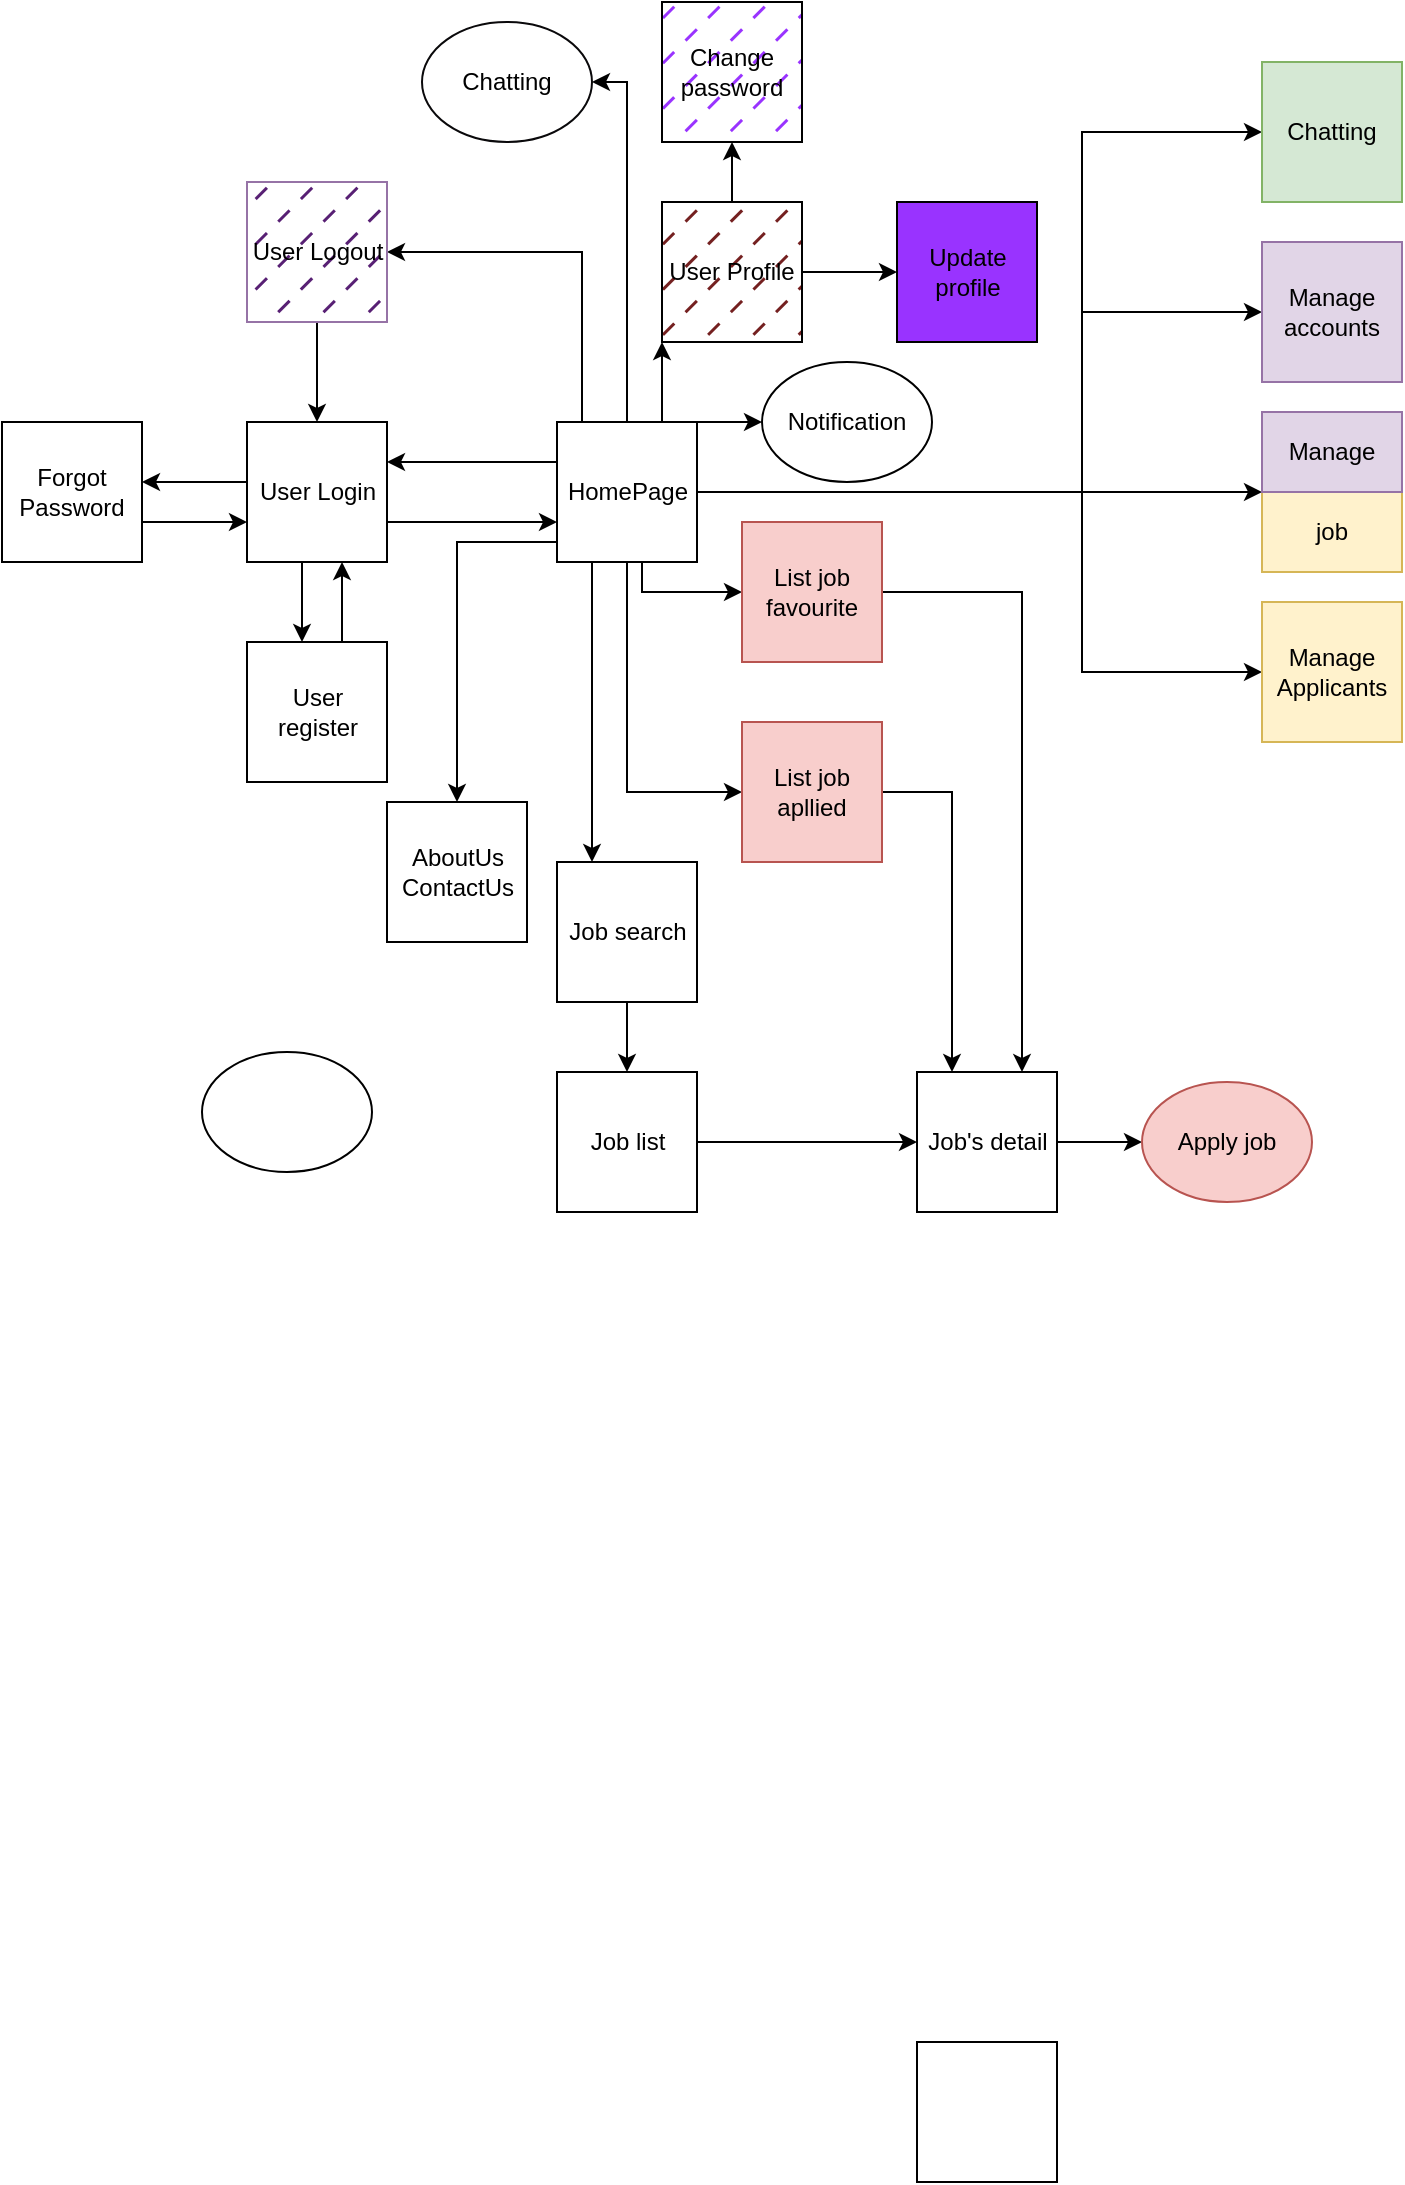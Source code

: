 <mxfile version="22.1.21" type="github">
  <diagram name="Trang-1" id="DwMynhKnTojVxTFCjsAo">
    <mxGraphModel dx="1101" dy="1813" grid="1" gridSize="10" guides="1" tooltips="1" connect="1" arrows="1" fold="1" page="1" pageScale="1" pageWidth="827" pageHeight="1169" math="0" shadow="0">
      <root>
        <mxCell id="0" />
        <mxCell id="1" parent="0" />
        <mxCell id="rk8uSaijc1zRN3GsCyd2-28" style="edgeStyle=orthogonalEdgeStyle;rounded=0;orthogonalLoop=1;jettySize=auto;html=1;entryX=1;entryY=0.5;entryDx=0;entryDy=0;" edge="1" parent="1" source="rk8uSaijc1zRN3GsCyd2-1" target="rk8uSaijc1zRN3GsCyd2-21">
          <mxGeometry relative="1" as="geometry">
            <Array as="points">
              <mxPoint x="360" y="115" />
            </Array>
          </mxGeometry>
        </mxCell>
        <mxCell id="rk8uSaijc1zRN3GsCyd2-42" style="edgeStyle=orthogonalEdgeStyle;rounded=0;orthogonalLoop=1;jettySize=auto;html=1;entryX=0;entryY=1;entryDx=0;entryDy=0;" edge="1" parent="1" source="rk8uSaijc1zRN3GsCyd2-1" target="rk8uSaijc1zRN3GsCyd2-10">
          <mxGeometry relative="1" as="geometry">
            <Array as="points">
              <mxPoint x="400" y="190" />
              <mxPoint x="400" y="190" />
            </Array>
          </mxGeometry>
        </mxCell>
        <mxCell id="rk8uSaijc1zRN3GsCyd2-47" style="edgeStyle=orthogonalEdgeStyle;rounded=0;orthogonalLoop=1;jettySize=auto;html=1;entryX=0.5;entryY=0;entryDx=0;entryDy=0;" edge="1" parent="1" source="rk8uSaijc1zRN3GsCyd2-1" target="rk8uSaijc1zRN3GsCyd2-3">
          <mxGeometry relative="1" as="geometry">
            <Array as="points">
              <mxPoint x="297" y="260" />
            </Array>
          </mxGeometry>
        </mxCell>
        <mxCell id="rk8uSaijc1zRN3GsCyd2-59" style="edgeStyle=orthogonalEdgeStyle;rounded=0;orthogonalLoop=1;jettySize=auto;html=1;entryX=0;entryY=0.5;entryDx=0;entryDy=0;" edge="1" parent="1" source="rk8uSaijc1zRN3GsCyd2-1" target="rk8uSaijc1zRN3GsCyd2-18">
          <mxGeometry relative="1" as="geometry">
            <Array as="points">
              <mxPoint x="610" y="235" />
              <mxPoint x="610" y="145" />
            </Array>
          </mxGeometry>
        </mxCell>
        <mxCell id="rk8uSaijc1zRN3GsCyd2-60" style="edgeStyle=orthogonalEdgeStyle;rounded=0;orthogonalLoop=1;jettySize=auto;html=1;entryX=0;entryY=0.5;entryDx=0;entryDy=0;" edge="1" parent="1" source="rk8uSaijc1zRN3GsCyd2-1" target="rk8uSaijc1zRN3GsCyd2-12">
          <mxGeometry relative="1" as="geometry">
            <mxPoint x="610" y="320" as="targetPoint" />
            <Array as="points">
              <mxPoint x="610" y="235" />
              <mxPoint x="610" y="325" />
            </Array>
          </mxGeometry>
        </mxCell>
        <mxCell id="rk8uSaijc1zRN3GsCyd2-61" style="edgeStyle=orthogonalEdgeStyle;rounded=0;orthogonalLoop=1;jettySize=auto;html=1;entryX=1;entryY=0.5;entryDx=0;entryDy=0;" edge="1" parent="1" source="rk8uSaijc1zRN3GsCyd2-1" target="rk8uSaijc1zRN3GsCyd2-22">
          <mxGeometry relative="1" as="geometry">
            <Array as="points">
              <mxPoint x="383" y="30" />
            </Array>
          </mxGeometry>
        </mxCell>
        <mxCell id="rk8uSaijc1zRN3GsCyd2-62" style="edgeStyle=orthogonalEdgeStyle;rounded=0;orthogonalLoop=1;jettySize=auto;html=1;entryX=0.25;entryY=0;entryDx=0;entryDy=0;" edge="1" parent="1" source="rk8uSaijc1zRN3GsCyd2-1" target="rk8uSaijc1zRN3GsCyd2-5">
          <mxGeometry relative="1" as="geometry">
            <Array as="points">
              <mxPoint x="365" y="290" />
              <mxPoint x="365" y="290" />
            </Array>
          </mxGeometry>
        </mxCell>
        <mxCell id="rk8uSaijc1zRN3GsCyd2-63" style="edgeStyle=orthogonalEdgeStyle;rounded=0;orthogonalLoop=1;jettySize=auto;html=1;entryX=0;entryY=0.5;entryDx=0;entryDy=0;" edge="1" parent="1" source="rk8uSaijc1zRN3GsCyd2-1" target="rk8uSaijc1zRN3GsCyd2-16">
          <mxGeometry relative="1" as="geometry">
            <Array as="points">
              <mxPoint x="390" y="285" />
            </Array>
          </mxGeometry>
        </mxCell>
        <mxCell id="rk8uSaijc1zRN3GsCyd2-64" style="edgeStyle=orthogonalEdgeStyle;rounded=0;orthogonalLoop=1;jettySize=auto;html=1;entryX=0;entryY=0.5;entryDx=0;entryDy=0;" edge="1" parent="1" source="rk8uSaijc1zRN3GsCyd2-1" target="rk8uSaijc1zRN3GsCyd2-17">
          <mxGeometry relative="1" as="geometry">
            <Array as="points">
              <mxPoint x="383" y="385" />
            </Array>
          </mxGeometry>
        </mxCell>
        <mxCell id="rk8uSaijc1zRN3GsCyd2-67" style="edgeStyle=orthogonalEdgeStyle;rounded=0;orthogonalLoop=1;jettySize=auto;html=1;" edge="1" parent="1" source="rk8uSaijc1zRN3GsCyd2-1" target="rk8uSaijc1zRN3GsCyd2-25">
          <mxGeometry relative="1" as="geometry">
            <Array as="points">
              <mxPoint x="430" y="200" />
              <mxPoint x="430" y="200" />
            </Array>
          </mxGeometry>
        </mxCell>
        <mxCell id="rk8uSaijc1zRN3GsCyd2-69" style="edgeStyle=orthogonalEdgeStyle;rounded=0;orthogonalLoop=1;jettySize=auto;html=1;entryX=0;entryY=0.5;entryDx=0;entryDy=0;" edge="1" parent="1" source="rk8uSaijc1zRN3GsCyd2-1" target="rk8uSaijc1zRN3GsCyd2-19">
          <mxGeometry relative="1" as="geometry">
            <Array as="points">
              <mxPoint x="610" y="235" />
              <mxPoint x="610" y="55" />
            </Array>
          </mxGeometry>
        </mxCell>
        <mxCell id="rk8uSaijc1zRN3GsCyd2-78" style="edgeStyle=orthogonalEdgeStyle;rounded=0;orthogonalLoop=1;jettySize=auto;html=1;" edge="1" parent="1" source="rk8uSaijc1zRN3GsCyd2-1">
          <mxGeometry relative="1" as="geometry">
            <mxPoint x="700" y="235" as="targetPoint" />
          </mxGeometry>
        </mxCell>
        <mxCell id="rk8uSaijc1zRN3GsCyd2-79" value="" style="edgeStyle=orthogonalEdgeStyle;rounded=0;orthogonalLoop=1;jettySize=auto;html=1;" edge="1" parent="1" source="rk8uSaijc1zRN3GsCyd2-1" target="rk8uSaijc1zRN3GsCyd2-13">
          <mxGeometry relative="1" as="geometry">
            <Array as="points">
              <mxPoint x="310" y="220" />
              <mxPoint x="310" y="220" />
            </Array>
          </mxGeometry>
        </mxCell>
        <mxCell id="rk8uSaijc1zRN3GsCyd2-1" value="HomePage" style="whiteSpace=wrap;html=1;aspect=fixed;" vertex="1" parent="1">
          <mxGeometry x="347.5" y="200" width="70" height="70" as="geometry" />
        </mxCell>
        <mxCell id="rk8uSaijc1zRN3GsCyd2-3" value="AboutUs&lt;br&gt;ContactUs" style="whiteSpace=wrap;html=1;aspect=fixed;" vertex="1" parent="1">
          <mxGeometry x="262.5" y="390" width="70" height="70" as="geometry" />
        </mxCell>
        <mxCell id="rk8uSaijc1zRN3GsCyd2-84" value="" style="edgeStyle=orthogonalEdgeStyle;rounded=0;orthogonalLoop=1;jettySize=auto;html=1;" edge="1" parent="1" source="rk8uSaijc1zRN3GsCyd2-4" target="rk8uSaijc1zRN3GsCyd2-13">
          <mxGeometry relative="1" as="geometry">
            <Array as="points">
              <mxPoint x="240" y="290" />
              <mxPoint x="240" y="290" />
            </Array>
          </mxGeometry>
        </mxCell>
        <mxCell id="rk8uSaijc1zRN3GsCyd2-4" value="User register" style="whiteSpace=wrap;html=1;aspect=fixed;" vertex="1" parent="1">
          <mxGeometry x="192.5" y="310" width="70" height="70" as="geometry" />
        </mxCell>
        <mxCell id="rk8uSaijc1zRN3GsCyd2-49" style="edgeStyle=orthogonalEdgeStyle;rounded=0;orthogonalLoop=1;jettySize=auto;html=1;entryX=0.5;entryY=0;entryDx=0;entryDy=0;" edge="1" parent="1" source="rk8uSaijc1zRN3GsCyd2-5" target="rk8uSaijc1zRN3GsCyd2-26">
          <mxGeometry relative="1" as="geometry" />
        </mxCell>
        <mxCell id="rk8uSaijc1zRN3GsCyd2-5" value="Job search" style="whiteSpace=wrap;html=1;aspect=fixed;" vertex="1" parent="1">
          <mxGeometry x="347.5" y="420" width="70" height="70" as="geometry" />
        </mxCell>
        <mxCell id="rk8uSaijc1zRN3GsCyd2-54" value="" style="edgeStyle=orthogonalEdgeStyle;rounded=0;orthogonalLoop=1;jettySize=auto;html=1;" edge="1" parent="1" source="rk8uSaijc1zRN3GsCyd2-6" target="rk8uSaijc1zRN3GsCyd2-24">
          <mxGeometry relative="1" as="geometry" />
        </mxCell>
        <mxCell id="rk8uSaijc1zRN3GsCyd2-6" value="Job&#39;s detail" style="whiteSpace=wrap;html=1;aspect=fixed;" vertex="1" parent="1">
          <mxGeometry x="527.5" y="525" width="70" height="70" as="geometry" />
        </mxCell>
        <mxCell id="rk8uSaijc1zRN3GsCyd2-8" value="" style="whiteSpace=wrap;html=1;aspect=fixed;" vertex="1" parent="1">
          <mxGeometry x="527.5" y="1010" width="70" height="70" as="geometry" />
        </mxCell>
        <mxCell id="rk8uSaijc1zRN3GsCyd2-9" value="Update profile" style="whiteSpace=wrap;html=1;aspect=fixed;fillColor=#9933FF;" vertex="1" parent="1">
          <mxGeometry x="517.5" y="90" width="70" height="70" as="geometry" />
        </mxCell>
        <mxCell id="rk8uSaijc1zRN3GsCyd2-43" style="edgeStyle=orthogonalEdgeStyle;rounded=0;orthogonalLoop=1;jettySize=auto;html=1;entryX=0;entryY=0.5;entryDx=0;entryDy=0;" edge="1" parent="1" source="rk8uSaijc1zRN3GsCyd2-10" target="rk8uSaijc1zRN3GsCyd2-9">
          <mxGeometry relative="1" as="geometry" />
        </mxCell>
        <mxCell id="rk8uSaijc1zRN3GsCyd2-44" value="" style="edgeStyle=orthogonalEdgeStyle;rounded=0;orthogonalLoop=1;jettySize=auto;html=1;" edge="1" parent="1" source="rk8uSaijc1zRN3GsCyd2-10" target="rk8uSaijc1zRN3GsCyd2-15">
          <mxGeometry relative="1" as="geometry" />
        </mxCell>
        <mxCell id="rk8uSaijc1zRN3GsCyd2-10" value="User Profile" style="whiteSpace=wrap;html=1;aspect=fixed;fillColor=#742020;fillStyle=dashed;" vertex="1" parent="1">
          <mxGeometry x="400" y="90" width="70" height="70" as="geometry" />
        </mxCell>
        <mxCell id="rk8uSaijc1zRN3GsCyd2-12" value="Manage Applicants" style="whiteSpace=wrap;html=1;aspect=fixed;fillColor=#fff2cc;strokeColor=#d6b656;" vertex="1" parent="1">
          <mxGeometry x="700" y="290" width="70" height="70" as="geometry" />
        </mxCell>
        <mxCell id="rk8uSaijc1zRN3GsCyd2-40" value="" style="edgeStyle=orthogonalEdgeStyle;rounded=0;orthogonalLoop=1;jettySize=auto;html=1;" edge="1" parent="1" source="rk8uSaijc1zRN3GsCyd2-13" target="rk8uSaijc1zRN3GsCyd2-14">
          <mxGeometry relative="1" as="geometry">
            <Array as="points">
              <mxPoint x="170" y="230" />
              <mxPoint x="170" y="230" />
            </Array>
          </mxGeometry>
        </mxCell>
        <mxCell id="rk8uSaijc1zRN3GsCyd2-80" value="" style="edgeStyle=orthogonalEdgeStyle;rounded=0;orthogonalLoop=1;jettySize=auto;html=1;" edge="1" parent="1" source="rk8uSaijc1zRN3GsCyd2-13" target="rk8uSaijc1zRN3GsCyd2-1">
          <mxGeometry relative="1" as="geometry">
            <Array as="points">
              <mxPoint x="310" y="250" />
              <mxPoint x="310" y="250" />
            </Array>
          </mxGeometry>
        </mxCell>
        <mxCell id="rk8uSaijc1zRN3GsCyd2-83" value="" style="edgeStyle=orthogonalEdgeStyle;rounded=0;orthogonalLoop=1;jettySize=auto;html=1;" edge="1" parent="1" source="rk8uSaijc1zRN3GsCyd2-13" target="rk8uSaijc1zRN3GsCyd2-4">
          <mxGeometry relative="1" as="geometry">
            <Array as="points">
              <mxPoint x="220" y="290" />
              <mxPoint x="220" y="290" />
            </Array>
          </mxGeometry>
        </mxCell>
        <mxCell id="rk8uSaijc1zRN3GsCyd2-13" value="User Login" style="whiteSpace=wrap;html=1;aspect=fixed;" vertex="1" parent="1">
          <mxGeometry x="192.5" y="200" width="70" height="70" as="geometry" />
        </mxCell>
        <mxCell id="rk8uSaijc1zRN3GsCyd2-85" value="" style="edgeStyle=orthogonalEdgeStyle;rounded=0;orthogonalLoop=1;jettySize=auto;html=1;" edge="1" parent="1" source="rk8uSaijc1zRN3GsCyd2-14" target="rk8uSaijc1zRN3GsCyd2-13">
          <mxGeometry relative="1" as="geometry">
            <Array as="points">
              <mxPoint x="170" y="250" />
              <mxPoint x="170" y="250" />
            </Array>
          </mxGeometry>
        </mxCell>
        <mxCell id="rk8uSaijc1zRN3GsCyd2-14" value="Forgot Password" style="whiteSpace=wrap;html=1;aspect=fixed;" vertex="1" parent="1">
          <mxGeometry x="70" y="200" width="70" height="70" as="geometry" />
        </mxCell>
        <mxCell id="rk8uSaijc1zRN3GsCyd2-15" value="Change password" style="whiteSpace=wrap;html=1;aspect=fixed;fillStyle=dashed;fillColor=#9933FF;" vertex="1" parent="1">
          <mxGeometry x="400" y="-10" width="70" height="70" as="geometry" />
        </mxCell>
        <mxCell id="rk8uSaijc1zRN3GsCyd2-65" style="edgeStyle=orthogonalEdgeStyle;rounded=0;orthogonalLoop=1;jettySize=auto;html=1;entryX=0.75;entryY=0;entryDx=0;entryDy=0;" edge="1" parent="1" source="rk8uSaijc1zRN3GsCyd2-16" target="rk8uSaijc1zRN3GsCyd2-6">
          <mxGeometry relative="1" as="geometry" />
        </mxCell>
        <mxCell id="rk8uSaijc1zRN3GsCyd2-16" value="List job favourite" style="whiteSpace=wrap;html=1;aspect=fixed;fillColor=#f8cecc;strokeColor=#b85450;" vertex="1" parent="1">
          <mxGeometry x="440" y="250" width="70" height="70" as="geometry" />
        </mxCell>
        <mxCell id="rk8uSaijc1zRN3GsCyd2-66" style="edgeStyle=orthogonalEdgeStyle;rounded=0;orthogonalLoop=1;jettySize=auto;html=1;entryX=0.25;entryY=0;entryDx=0;entryDy=0;" edge="1" parent="1" source="rk8uSaijc1zRN3GsCyd2-17" target="rk8uSaijc1zRN3GsCyd2-6">
          <mxGeometry relative="1" as="geometry" />
        </mxCell>
        <mxCell id="rk8uSaijc1zRN3GsCyd2-17" value="List job apllied" style="whiteSpace=wrap;html=1;aspect=fixed;fillColor=#f8cecc;strokeColor=#b85450;" vertex="1" parent="1">
          <mxGeometry x="440" y="350" width="70" height="70" as="geometry" />
        </mxCell>
        <mxCell id="rk8uSaijc1zRN3GsCyd2-18" value="Manage accounts" style="whiteSpace=wrap;html=1;aspect=fixed;fillColor=#e1d5e7;strokeColor=#9673a6;" vertex="1" parent="1">
          <mxGeometry x="700" y="110" width="70" height="70" as="geometry" />
        </mxCell>
        <mxCell id="rk8uSaijc1zRN3GsCyd2-19" value="Chatting" style="whiteSpace=wrap;html=1;aspect=fixed;fillColor=#d5e8d4;strokeColor=#82b366;" vertex="1" parent="1">
          <mxGeometry x="700" y="20" width="70" height="70" as="geometry" />
        </mxCell>
        <mxCell id="rk8uSaijc1zRN3GsCyd2-29" style="edgeStyle=orthogonalEdgeStyle;rounded=0;orthogonalLoop=1;jettySize=auto;html=1;entryX=0.5;entryY=0;entryDx=0;entryDy=0;" edge="1" parent="1" source="rk8uSaijc1zRN3GsCyd2-21" target="rk8uSaijc1zRN3GsCyd2-13">
          <mxGeometry relative="1" as="geometry" />
        </mxCell>
        <mxCell id="rk8uSaijc1zRN3GsCyd2-21" value="User Logout" style="whiteSpace=wrap;html=1;aspect=fixed;fillStyle=dashed;fillColor=#582074;strokeColor=#9673a6;" vertex="1" parent="1">
          <mxGeometry x="192.5" y="80" width="70" height="70" as="geometry" />
        </mxCell>
        <mxCell id="rk8uSaijc1zRN3GsCyd2-22" value="Chatting" style="ellipse;whiteSpace=wrap;html=1;strokeColor=#0a090b;fillStyle=dashed;" vertex="1" parent="1">
          <mxGeometry x="280" width="85" height="60" as="geometry" />
        </mxCell>
        <mxCell id="rk8uSaijc1zRN3GsCyd2-23" value="" style="ellipse;whiteSpace=wrap;html=1;" vertex="1" parent="1">
          <mxGeometry x="170" y="515" width="85" height="60" as="geometry" />
        </mxCell>
        <mxCell id="rk8uSaijc1zRN3GsCyd2-24" value="Apply job" style="ellipse;whiteSpace=wrap;html=1;fillColor=#f8cecc;strokeColor=#b85450;" vertex="1" parent="1">
          <mxGeometry x="640" y="530" width="85" height="60" as="geometry" />
        </mxCell>
        <mxCell id="rk8uSaijc1zRN3GsCyd2-25" value="Notification" style="ellipse;whiteSpace=wrap;html=1;" vertex="1" parent="1">
          <mxGeometry x="450" y="170" width="85" height="60" as="geometry" />
        </mxCell>
        <mxCell id="rk8uSaijc1zRN3GsCyd2-53" value="" style="edgeStyle=orthogonalEdgeStyle;rounded=0;orthogonalLoop=1;jettySize=auto;html=1;" edge="1" parent="1" source="rk8uSaijc1zRN3GsCyd2-26" target="rk8uSaijc1zRN3GsCyd2-6">
          <mxGeometry relative="1" as="geometry" />
        </mxCell>
        <mxCell id="rk8uSaijc1zRN3GsCyd2-26" value="Job list" style="whiteSpace=wrap;html=1;aspect=fixed;" vertex="1" parent="1">
          <mxGeometry x="347.5" y="525" width="70" height="70" as="geometry" />
        </mxCell>
        <mxCell id="rk8uSaijc1zRN3GsCyd2-76" value="job" style="rounded=0;whiteSpace=wrap;html=1;fillColor=#fff2cc;strokeColor=#d6b656;" vertex="1" parent="1">
          <mxGeometry x="700" y="235" width="70" height="40" as="geometry" />
        </mxCell>
        <mxCell id="rk8uSaijc1zRN3GsCyd2-77" value="Manage" style="rounded=0;whiteSpace=wrap;html=1;fillColor=#e1d5e7;strokeColor=#9673a6;" vertex="1" parent="1">
          <mxGeometry x="700" y="195" width="70" height="40" as="geometry" />
        </mxCell>
      </root>
    </mxGraphModel>
  </diagram>
</mxfile>
